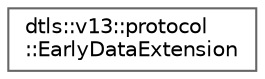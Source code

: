 digraph "Graphical Class Hierarchy"
{
 // LATEX_PDF_SIZE
  bgcolor="transparent";
  edge [fontname=Helvetica,fontsize=10,labelfontname=Helvetica,labelfontsize=10];
  node [fontname=Helvetica,fontsize=10,shape=box,height=0.2,width=0.4];
  rankdir="LR";
  Node0 [id="Node000000",label="dtls::v13::protocol\l::EarlyDataExtension",height=0.2,width=0.4,color="grey40", fillcolor="white", style="filled",URL="$structdtls_1_1v13_1_1protocol_1_1EarlyDataExtension.html",tooltip=" "];
}
